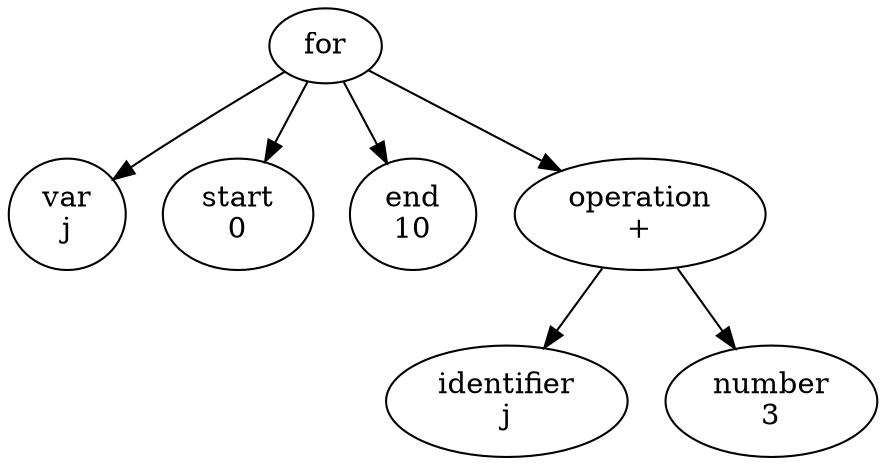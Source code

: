 digraph AST {
  node0 [label="for"];
  node1 [label="var\nj"];
  node0 -> node1;
  node2 [label="start\n0"];
  node0 -> node2;
  node3 [label="end\n10"];
  node0 -> node3;
  node4 [label="operation\n+"];
  node0 -> node4;
  node5 [label="identifier\nj"];
  node4 -> node5;
  node6 [label="number\n3"];
  node4 -> node6;
}
